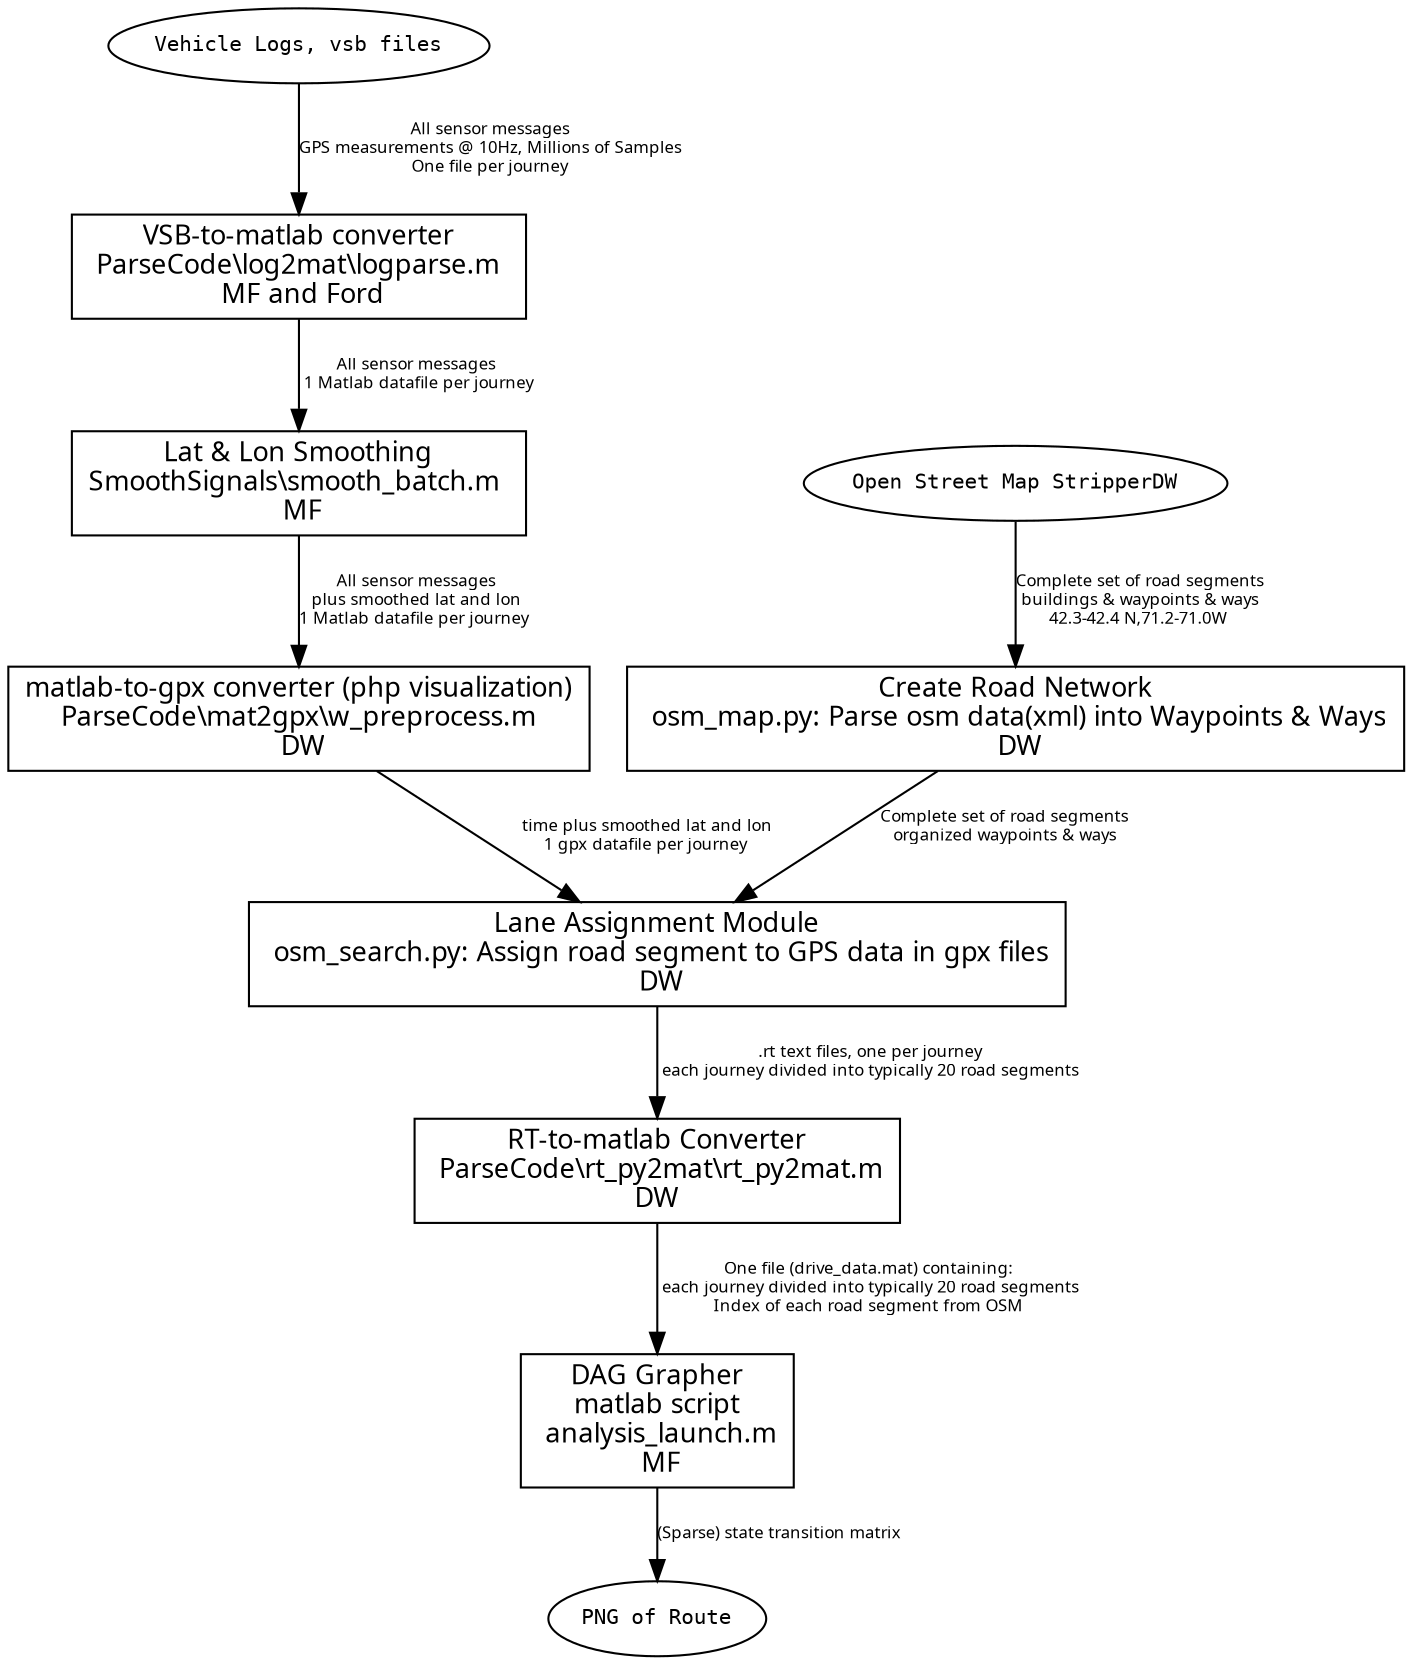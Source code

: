 digraph TestGraph {
  node [shape=ellipse fontsize=10 fontname="Courier"        ]; ell_a ell_c ell_dotmap;
  node [shape=box     fontsize=13 fontname="Verdana"        ]; box_b box_c box_parse box_assignment;
  //node [shape=diamond fontsize= 9 fontname="Times new Roman"]; dia_b ;

  "ell_a" [label="Vehicle Logs, vsb files"];
  "ell_c" [label="Open Street Map Stripper\DW"];
  "box_b" [label="RT-to-matlab Converter\n ParseCode\\rt_py2mat\\rt_py2mat.m\nDW"];
  "box_c" [label="DAG Grapher\nmatlab script\n analysis_launch.m\n MF"];

  "box_parse" [label="VSB-to-matlab converter\n ParseCode\\log2mat\\logparse.m \n MF and Ford"];
  "box_smooth" [label="Lat & Lon Smoothing\nSmoothSignals\\smooth_batch.m \n MF"];
  "box_gpx" [label="matlab-to-gpx converter (php visualization)\n ParseCode\\mat2gpx\\w_preprocess.m \n DW"];
  "box_osm" [label="Create Road Network\n osm_map.py: Parse osm data(xml) into Waypoints & Ways\n DW"];
  "box_assignment" [label="Lane Assignment Module\n osm_search.py: Assign road segment to GPS data in gpx files\n DW"];
  "ell_dotmap" [label="PNG of Route"];

  "ell_a" -> "box_parse"  [label="All sensor messages\nGPS measurements @ 10Hz, Millions of Samples\nOne file per journey" fontname="Verdana" fontsize=8];

  "box_parse" -> "box_smooth"  [label="All sensor messages\n 1 Matlab datafile per journey" fontname="Verdana" fontsize=8];
  "box_smooth" -> "box_gpx"  [label="All sensor messages\nplus smoothed lat and lon\n1 Matlab datafile per journey " fontname="Verdana" fontsize=8];
  "box_gpx" -> "box_assignment"  [label="time plus smoothed lat and lon\n1 gpx datafile per journey " fontname="Verdana" fontsize=8];

  "ell_c" -> "box_osm"  [label="Complete set of road segments\n buildings & waypoints & ways \n42.3-42.4 N,71.2-71.0W \n" fontname="Verdana" fontsize=8];
  "box_osm" -> "box_assignment"  [label="Complete set of road segments\n organized waypoints & ways \n " fontname="Verdana" fontsize=8];
  "box_assignment" -> "box_b"  [label=".rt text files, one per journey\n each journey divided into typically 20 road segments " fontname="Verdana" fontsize=8];
  "box_b" -> "box_c"  [label="One file (drive_data.mat) containing:\n each journey divided into typically 20 road segments\nIndex of each road segment from OSM" fontname="Verdana" fontsize=8];
  "box_c" -> "ell_dotmap"  [label="(Sparse) state transition matrix" fontname="Verdana" fontsize=8];




}
